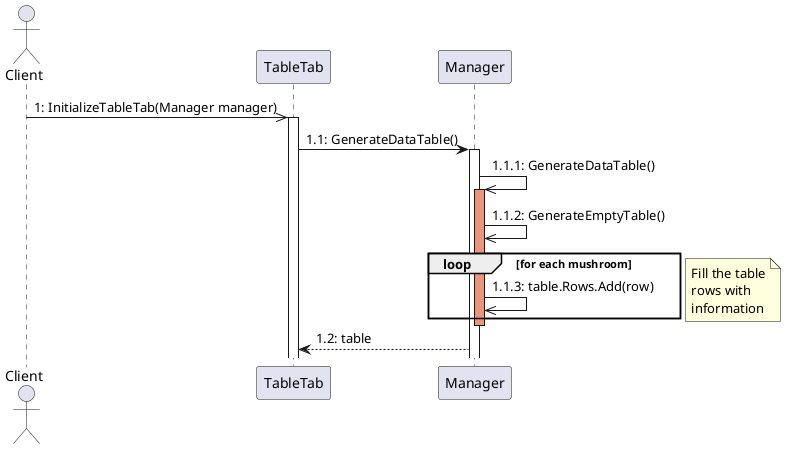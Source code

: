 @startuml Sequence1

actor Client

Client ->> TableTab : 1: InitializeTableTab(Manager manager)
activate TableTab



TableTab -> Manager : 1.1: GenerateDataTable()
activate Manager

Manager ->> Manager : 1.1.1: GenerateDataTable()
activate Manager #DarkSalmon

Manager ->> Manager : 1.1.2: GenerateEmptyTable()

loop for each mushroom
Manager ->> Manager : 1.1.3: table.Rows.Add(row)
end


note right 
Fill the table
rows with
information
end note

deactivate Manager

Manager --> TableTab : 1.2: table

@enduml